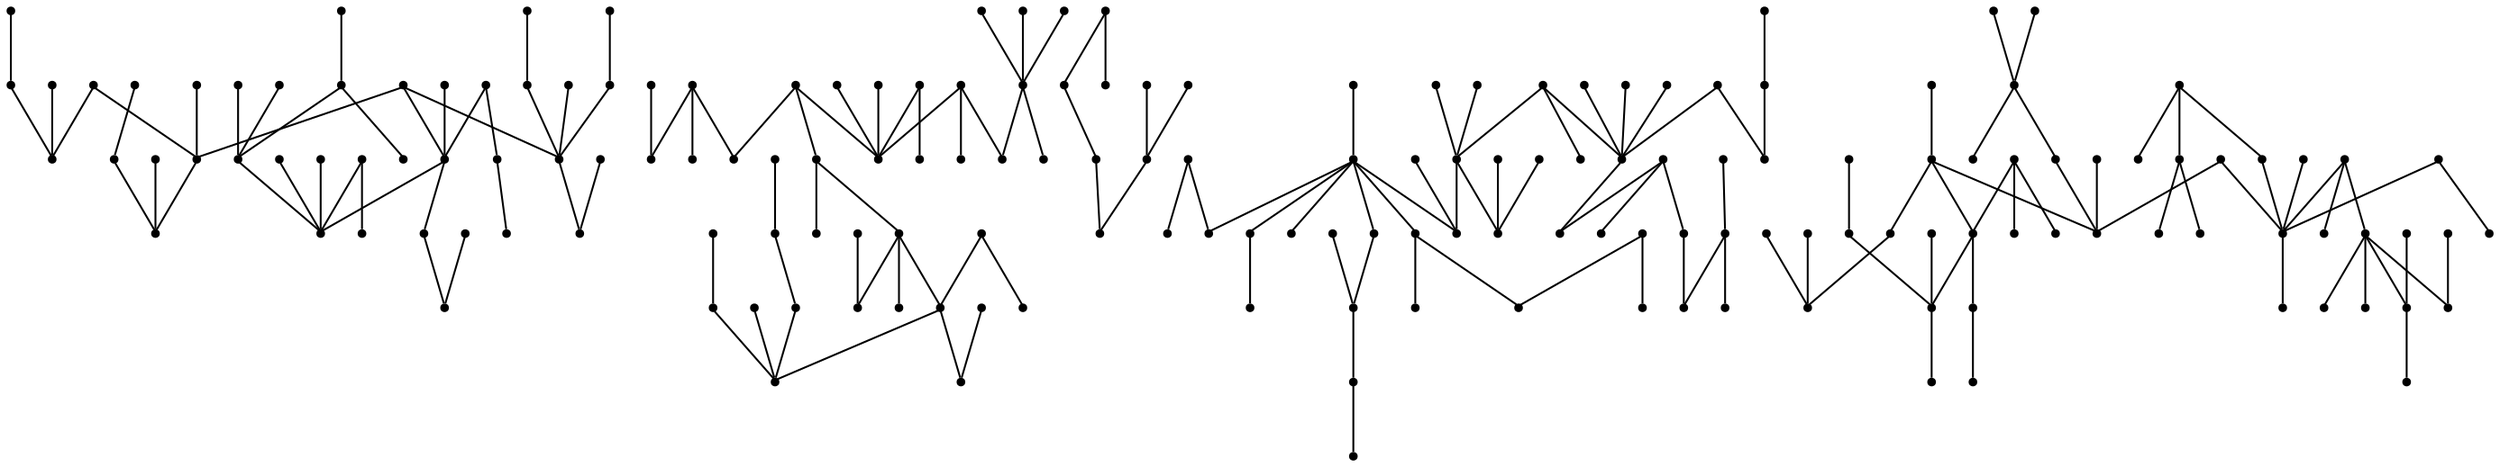graph {
  node [shape=point,comment="{\"directed\":false,\"doi\":\"10.1007/978-3-642-36763-2_37\",\"figure\":\"5\"}"]

  v0 [pos="1185.9769437097596,813.0469896891798"]
  v1 [pos="1142.491359122267,831.8821989958523"]
  v2 [pos="1165.224397801431,931.870601801818"]
  v3 [pos="1112.6573554865563,927.6864658063113"]
  v4 [pos="1163.0895528247988,850.3613434164026"]
  v5 [pos="1109.3539892355357,855.8790614802645"]
  v6 [pos="1140.4607305154186,896.3804646005084"]
  v7 [pos="1191.4048478239174,893.9185806617844"]
  v8 [pos="1139.7425410269457,757.525412689595"]
  v9 [pos="1096.337250126063,786.5884976208156"]
  v10 [pos="1135.010939691123,1028.5602457784387"]
  v11 [pos="1076.631448854903,1010.2876692269066"]
  v12 [pos="1125.7116328488814,988.2839466312051"]
  v13 [pos="1071.8060496050673,972.4897870785617"]
  v14 [pos="1123.19835138417,967.484593879803"]
  v15 [pos="1177.094502346653,979.4451183124297"]
  v16 [pos="1120.4911434877731,1094.3888027365902"]
  v17 [pos="1092.355268612458,1053.3654477275145"]
  v18 [pos="1120.0209609647561,1045.2723875995491"]
  v19 [pos="1115.5960280674913,798.9488677546542"]
  v20 [pos="1067.5498797852456,818.9271633028043"]
  v21 [pos="1106.236023779112,997.6022336947544"]
  v22 [pos="1101.344089566699,727.6537339389386"]
  v23 [pos="1061.8989411874022,761.6385837037797"]
  v24 [pos="1092.9014183793834,901.4571473873058"]
  v25 [pos="1047.5479716856523,925.4112623728884"]
  v26 [pos="1138.8512938304068,1076.8276405845068"]
  v27 [pos="1090.6998952858198,947.9814330453067"]
  v28 [pos="1088.464905885476,923.7025070161824"]
  v29 [pos="1082.6357878348979,839.2554510169008"]
  v30 [pos="1034.4582874797468,863.1635277887942"]
  v31 [pos="1071.1149958197157,864.4719287347447"]
  v32 [pos="1057.0923587821108,693.339749099436"]
  v33 [pos="1032.373451090813,714.2891711661784"]
  v34 [pos="1083.7647348833978,661.0929054900537"]
  v35 [pos="1040.3333421719512,1104.6029273062898"]
  v36 [pos="1070.6729351742595,1145.30961062452"]
  v37 [pos="1010.9257158269033,1064.3797724091814"]
  v38 [pos="1007.9058270090763,728.1537954202254"]
  v39 [pos="1030.2969494664956,1055.5534074742227"]
  v40 [pos="1068.629836232565,1091.1007586020055"]
  v41 [pos="1025.2818706974792,818.4477045580304"]
  v42 [pos="995.7220553679853,850.0406020492092"]
  v43 [pos="1018.5728941745328,780.529003893098"]
  v44 [pos="975.6992785447724,798.8196555305983"]
  v45 [pos="1051.5800254111132,741.8144271473179"]
  v46 [pos="1016.4547187271335,986.9086503802808"]
  v47 [pos="977.3390321407744,977.5445794578142"]
  v48 [pos="1015.9115911076835,940.2510828218759"]
  v49 [pos="984.8944644534663,921.3812653690703"]
  v50 [pos="1013.6193081536215,898.8568785555693"]
  v51 [pos="971.1251469984583,888.4758972555929"]
  v52 [pos="1008.1529114242505,639.1934683507754"]
  v53 [pos="983.1806841503559,679.4458740466362"]
  v54 [pos="989.2600996360554,708.3174298347192"]
  v55 [pos="1005.3217000451255,1006.8579494844499"]
  v56 [pos="1003.6861456435103,875.2779368583376"]
  v57 [pos="1002.4935744376332,1148.5478012238389"]
  v58 [pos="1022.7206484301842,1190.3629626374136"]
  v59 [pos="990.427602923926,1090.3799171788282"]
  v60 [pos="973.9438244185799,1038.7214804527848"]
  v61 [pos="983.025409394277,1170.8595474481458"]
  v62 [pos="976.0505793297302,1116.613305274182"]
  v63 [pos="981.9329189879542,631.3463692871051"]
  v64 [pos="949.2562834368694,1006.7452703205587"]
  v65 [pos="1011.7711218180518,1085.9958583327157"]
  v66 [pos="939.8692706936833,1078.9321719660766"]
  v67 [pos="968.0239465075033,1076.5860035513315"]
  v68 [pos="967.8352690688015,754.5415768620394"]
  v69 [pos="935.2993383417561,778.5496150592355"]
  v70 [pos="966.8345246974166,832.7167528991811"]
  v71 [pos="955.3179159705821,864.176114135184"]
  v72 [pos="952.7629288707099,738.6222747616882"]
  v73 [pos="950.4029180011199,950.8653074475593"]
  v74 [pos="927.0308700973388,966.9512119234153"]
  v75 [pos="942.3919049095292,1041.3843205583748"]
  v76 [pos="946.2447293836588,1130.950027881795"]
  v77 [pos="923.208298910042,1113.9962490275093"]
  v78 [pos="935.3201434412185,727.603880403673"]
  v79 [pos="941.4871057674691,672.1863345057393"]
  v80 [pos="931.4016906487543,815.5640845105496"]
  v81 [pos="890.2929137083995,813.4595531289799"]
  v82 [pos="924.8000798913819,997.7146585038738"]
  v83 [pos="923.7910007553805,1158.856784226233"]
  v84 [pos="926.756681791122,1206.6154694887746"]
  v85 [pos="910.9161117047803,755.4915919345754"]
  v86 [pos="911.858449099693,701.5411643601724"]
  v87 [pos="887.1573243603823,728.8873545819906"]
  v88 [pos="909.2305487154665,872.119104947809"]
  v89 [pos="886.1315756951482,887.1466392183578"]
  v90 [pos="894.3072481060308,647.7949836674954"]
  v91 [pos="874.9610187602877,698.6198998064708"]
  v92 [pos="883.1252706349212,778.7413985571454"]
  v93 [pos="856.4716795661,799.4156087608401"]
  v94 [pos="887.1614599306118,975.1152370327027"]
  v95 [pos="890.3387867258684,1011.2793984820117"]
  v96 [pos="829.3948606024057,980.2326006858088"]
  v97 [pos="886.4933108419159,1170.563732848585"]
  v98 [pos="880.1553904047928,1115.213082255625"]
  v99 [pos="878.5552746588367,853.3202524763254"]
  v100 [pos="884.1593540647718,919.8185096513565"]
  v101 [pos="866.1880109478698,955.4452194679296"]
  v102 [pos="880.6140569553246,1069.3638541618839"]
  v103 [pos="875.7616015325642,639.7561011059158"]
  v104 [pos="840.906283960414,655.1918747851446"]
  v105 [pos="865.9920485431483,1167.9174258031594"]
  v106 [pos="864.8662190783599,1017.6263131018219"]
  v107 [pos="830.2610716930167,1064.829726000431"]
  v108 [pos="856.6676419708214,1065.692497386252"]
  v109 [pos="856.5174889594115,868.8727749957936"]
  v110 [pos="815.2137994129317,781.1666713059085"]
  v111 [pos="845.5971658355153,744.8857610163602"]
  v112 [pos="833.1183371645876,763.0344826912167"]
  v113 [pos="856.1380981089716,642.1480533795777"]
  v114 [pos="838.3835861204109,914.0217644028704"]
  v115 [pos="810.0506672296987,886.8215738200443"]
  v116 [pos="835.7619209036073,1110.3747457871432"]
  v117 [pos="831.8924905244024,1167.709109245085"]
  v118 [pos="812.2282994521671,1161.3581249489268"]
  v119 [pos="834.5277394988059,947.5439428378738"]
  v120 [pos="808.082581169552,1106.5001754460457"]
  v121 [pos="789.060548717724,1075.6815179829414"]
  v122 [pos="806.3104575141267,994.4016876016565"]
  v123 [pos="827.9187801512563,697.4488504372723"]
  v124 [pos="827.7186185521479,1018.5887915581743"]
  v125 [pos="783.6941691637498,783.7005535422147"]
  v126 [pos="787.135186279256,741.7185353983632"]
  v127 [pos="804.3226161531143,846.0981030868776"]
  v128 [pos="781.0005768370315,1157.415880341367"]
  v129 [pos="806.5200036764483,730.1001181337583"]
  v130 [pos="784.953418486558,677.9080450965553"]
  v131 [pos="804.2058658243272,1022.0726888670165"]
  v132 [pos="746.4881616610655,1117.63428532804"]
  v133 [pos="786.8089534123046,962.1212691624015"]
  v134 [pos="739.2173520164005,969.2849169543438"]
  v135 [pos="786.0052212442381,987.6378855109263"]
  v136 [pos="783.9662578727732,861.7757681540535"]
  v137 [pos="773.8329337635535,891.651516581058"]
  v138 [pos="772.2619578816759,1017.0428232553968"]
  v139 [pos="733.6758151571669,1053.0154555615682"]
  v140 [pos="744.2542856834757,1013.9882768012911"]
  v141 [pos="766.7705568584558,1125.4605273004258"]
  v142 [pos="764.9400262265583,845.0397328815704"]
  v143 [pos="733.1702257905697,816.3808176826817"]
  v144 [pos="718.2428532350617,830.3665148080879"]
  v145 [pos="761.9753949894135,914.6886826144338"]
  v146 [pos="718.1886454529765,911.1712104757188"]
  v147 [pos="723.589413864013,931.9537758121845"]
  v148 [pos="755.2788888013131,694.0483814935685"]
  v149 [pos="753.7986727799341,873.9901386488999"]
  v150 [pos="708.8120670716004,861.4089885731707"]
  v151 [pos="751.8670751740431,734.321644280714"]
  v152 [pos="744.3491174900464,1092.13420203968"]
  v153 [pos="716.5676609834006,1018.7307215208183"]
  v154 [pos="743.2619397008647,781.558377654424"]
  v155 [pos="741.5731636916034,752.0130678702867"]
  v156 [pos="662.6652430414159,818.4352411742141"]
  v157 [pos="671.4393006524306,797.8276719207215"]
  v158 [pos="677.6062629786811,881.662241629597"]
  v159 [pos="662.1941061560383,901.6115407337661"]
  v160 [pos="659.4306226924414,922.6983143772608"]
  v161 [pos="675.9592244166595,939.4300256186239"]
  v162 [pos="707.6528985483465,713.5182218529637"]
  v163 [pos="707.4684203040314,1124.9729292029556"]
  v164 [pos="704.579851747031,764.6598096827843"]
  v165 [pos="693.1549254309768,981.8037501109909"]
  v166 [pos="692.0208248257295,1035.1706878389687"]
  v167 [pos="645.8041732828235,1047.3685252736507"]
  v168 [pos="625.777197265224,882.51661930795"]
  v169 [pos="664.3884079077395,739.3807606910866"]
  v170 [pos="659.7631543509729,1070.1805873340159"]
  v171 [pos="644.6366699949533,996.080937804838"]
  v172 [pos="632.7572763227543,858.7293610526442"]
  v173 [pos="625.8022015590732,949.5108682879196"]

  v0 -- v1 [id="-1",pos="1185.9769437097596,813.0469896891798 1142.491359122267,831.8821989958523 1142.491359122267,831.8821989958523 1142.491359122267,831.8821989958523"]
  v173 -- v161 [id="-2",pos="625.8022015590732,949.5108682879196 675.9592244166595,939.4300256186239 675.9592244166595,939.4300256186239 675.9592244166595,939.4300256186239"]
  v172 -- v158 [id="-3",pos="632.7572763227543,858.7293610526442 677.6062629786811,881.662241629597 677.6062629786811,881.662241629597 677.6062629786811,881.662241629597"]
  v171 -- v165 [id="-4",pos="644.6366699949533,996.080937804838 693.1549254309768,981.8037501109909 693.1549254309768,981.8037501109909 693.1549254309768,981.8037501109909"]
  v170 -- v166 [id="-5",pos="659.7631543509729,1070.1805873340159 692.0208248257295,1035.1706878389687 692.0208248257295,1035.1706878389687 692.0208248257295,1035.1706878389687"]
  v169 -- v164 [id="-6",pos="664.3884079077395,739.3807606910866 704.579851747031,764.6598096827843 704.579851747031,764.6598096827843 704.579851747031,764.6598096827843"]
  v158 -- v168 [id="-7",pos="677.6062629786811,881.662241629597 625.777197265224,882.51661930795 625.777197265224,882.51661930795 625.777197265224,882.51661930795"]
  v166 -- v167 [id="-8",pos="692.0208248257295,1035.1706878389687 645.8041732828235,1047.3685252736507 645.8041732828235,1047.3685252736507 645.8041732828235,1047.3685252736507"]
  v166 -- v153 [id="-9",pos="692.0208248257295,1035.1706878389687 716.5676609834006,1018.7307215208183 716.5676609834006,1018.7307215208183 716.5676609834006,1018.7307215208183"]
  v165 -- v134 [id="-10",pos="693.1549254309768,981.8037501109909 739.2173520164005,969.2849169543438 739.2173520164005,969.2849169543438 739.2173520164005,969.2849169543438"]
  v164 -- v154 [id="-11",pos="704.579851747031,764.6598096827843 743.2619397008647,781.558377654424 743.2619397008647,781.558377654424 743.2619397008647,781.558377654424"]
  v163 -- v152 [id="-12",pos="707.4684203040314,1124.9729292029556 744.3491174900464,1092.13420203968 744.3491174900464,1092.13420203968 744.3491174900464,1092.13420203968"]
  v162 -- v155 [id="-13",pos="707.6528985483465,713.5182218529637 741.5731636916034,752.0130678702867 741.5731636916034,752.0130678702867 741.5731636916034,752.0130678702867"]
  v146 -- v161 [id="-14",pos="718.1886454529765,911.1712104757188 675.9592244166595,939.4300256186239 675.9592244166595,939.4300256186239 675.9592244166595,939.4300256186239"]
  v146 -- v160 [id="-15",pos="718.1886454529765,911.1712104757188 659.4306226924414,922.6983143772608 659.4306226924414,922.6983143772608 659.4306226924414,922.6983143772608"]
  v146 -- v159 [id="-16",pos="718.1886454529765,911.1712104757188 662.1941061560383,901.6115407337661 662.1941061560383,901.6115407337661 662.1941061560383,901.6115407337661"]
  v146 -- v158 [id="-17",pos="718.1886454529765,911.1712104757188 677.6062629786811,881.662241629597 677.6062629786811,881.662241629597 677.6062629786811,881.662241629597"]
  v144 -- v157 [id="-18",pos="718.2428532350617,830.3665148080879 671.4393006524306,797.8276719207215 671.4393006524306,797.8276719207215 671.4393006524306,797.8276719207215"]
  v144 -- v156 [id="-19",pos="718.2428532350617,830.3665148080879 662.6652430414159,818.4352411742141 662.6652430414159,818.4352411742141 662.6652430414159,818.4352411742141"]
  v155 -- v125 [id="-20",pos="741.5731636916034,752.0130678702867 783.6941691637498,783.7005535422147 783.6941691637498,783.7005535422147 783.6941691637498,783.7005535422147"]
  v154 -- v125 [id="-21",pos="743.2619397008647,781.558377654424 783.6941691637498,783.7005535422147 783.6941691637498,783.7005535422147 783.6941691637498,783.7005535422147"]
  v140 -- v153 [id="-22",pos="744.2542856834757,1013.9882768012911 716.5676609834006,1018.7307215208183 716.5676609834006,1018.7307215208183 716.5676609834006,1018.7307215208183"]
  v152 -- v121 [id="-23",pos="744.3491174900464,1092.13420203968 789.060548717724,1075.6815179829414 789.060548717724,1075.6815179829414 789.060548717724,1075.6815179829414"]
  v151 -- v125 [id="-24",pos="751.8670751740431,734.321644280714 783.6941691637498,783.7005535422147 783.6941691637498,783.7005535422147 783.6941691637498,783.7005535422147"]
  v149 -- v115 [id="-25",pos="753.7986727799341,873.9901386488999 810.0506672296987,886.8215738200443 810.0506672296987,886.8215738200443 810.0506672296987,886.8215738200443"]
  v149 -- v150 [id="-26",pos="753.7986727799341,873.9901386488999 708.8120670716004,861.4089885731707 708.8120670716004,861.4089885731707 708.8120670716004,861.4089885731707"]
  v148 -- v126 [id="-27",pos="755.2788888013131,694.0483814935685 787.135186279256,741.7185353983632 787.135186279256,741.7185353983632 787.135186279256,741.7185353983632"]
  v145 -- v147 [id="-28",pos="761.9753949894135,914.6886826144338 723.589413864013,931.9537758121845 723.589413864013,931.9537758121845 723.589413864013,931.9537758121845"]
  v145 -- v146 [id="-29",pos="761.9753949894135,914.6886826144338 718.1886454529765,911.1712104757188 718.1886454529765,911.1712104757188 718.1886454529765,911.1712104757188"]
  v145 -- v115 [id="-30",pos="761.9753949894135,914.6886826144338 810.0506672296987,886.8215738200443 810.0506672296987,886.8215738200443 810.0506672296987,886.8215738200443"]
  v142 -- v136 [id="-31",pos="764.9400262265583,845.0397328815704 783.9662578727732,861.7757681540535 783.9662578727732,861.7757681540535 783.9662578727732,861.7757681540535"]
  v136 -- v115 [id="-32",pos="783.9662578727732,861.7757681540535 810.0506672296987,886.8215738200443 810.0506672296987,886.8215738200443 810.0506672296987,886.8215738200443"]
  v142 -- v144 [id="-33",pos="764.9400262265583,845.0397328815704 718.2428532350617,830.3665148080879 718.2428532350617,830.3665148080879 718.2428532350617,830.3665148080879"]
  v142 -- v143 [id="-34",pos="764.9400262265583,845.0397328815704 733.1702257905697,816.3808176826817 733.1702257905697,816.3808176826817 733.1702257905697,816.3808176826817"]
  v141 -- v121 [id="-35",pos="766.7705568584558,1125.4605273004258 789.060548717724,1075.6815179829414 789.060548717724,1075.6815179829414 789.060548717724,1075.6815179829414"]
  v138 -- v122 [id="-36",pos="772.2619578816759,1017.0428232553968 806.3104575141267,994.4016876016565 806.3104575141267,994.4016876016565 806.3104575141267,994.4016876016565"]
  v138 -- v140 [id="-37",pos="772.2619578816759,1017.0428232553968 744.2542856834757,1013.9882768012911 744.2542856834757,1013.9882768012911 744.2542856834757,1013.9882768012911"]
  v138 -- v139 [id="-38",pos="772.2619578816759,1017.0428232553968 733.6758151571669,1053.0154555615682 733.6758151571669,1053.0154555615682 733.6758151571669,1053.0154555615682"]
  v137 -- v115 [id="-39",pos="773.8329337635535,891.651516581058 810.0506672296987,886.8215738200443 810.0506672296987,886.8215738200443 810.0506672296987,886.8215738200443"]
  v135 -- v96 [id="-41",pos="786.0052212442381,987.6378855109263 829.3948606024057,980.2326006858088 829.3948606024057,980.2326006858088 829.3948606024057,980.2326006858088"]
  v133 -- v134 [id="-42",pos="786.8089534123046,962.1212691624015 739.2173520164005,969.2849169543438 739.2173520164005,969.2849169543438 739.2173520164005,969.2849169543438"]
  v133 -- v96 [id="-43",pos="786.8089534123046,962.1212691624015 829.3948606024057,980.2326006858088 829.3948606024057,980.2326006858088 829.3948606024057,980.2326006858088"]
  v121 -- v132 [id="-44",pos="789.060548717724,1075.6815179829414 746.4881616610655,1117.63428532804 746.4881616610655,1117.63428532804 746.4881616610655,1117.63428532804"]
  v131 -- v96 [id="-45",pos="804.2058658243272,1022.0726888670165 829.3948606024057,980.2326006858088 829.3948606024057,980.2326006858088 829.3948606024057,980.2326006858088"]
  v129 -- v130 [id="-46",pos="806.5200036764483,730.1001181337583 784.953418486558,677.9080450965553 784.953418486558,677.9080450965553 784.953418486558,677.9080450965553"]
  v129 -- v110 [id="-47",pos="806.5200036764483,730.1001181337583 815.2137994129317,781.1666713059085 815.2137994129317,781.1666713059085 815.2137994129317,781.1666713059085"]
  v120 -- v128 [id="-48",pos="808.082581169552,1106.5001754460457 781.0005768370315,1157.415880341367 781.0005768370315,1157.415880341367 781.0005768370315,1157.415880341367"]
  v115 -- v127 [id="-49",pos="810.0506672296987,886.8215738200443 804.3226161531143,846.0981030868776 804.3226161531143,846.0981030868776 804.3226161531143,846.0981030868776"]
  v110 -- v126 [id="-50",pos="815.2137994129317,781.1666713059085 787.135186279256,741.7185353983632 787.135186279256,741.7185353983632 787.135186279256,741.7185353983632"]
  v110 -- v125 [id="-51",pos="815.2137994129317,781.1666713059085 783.6941691637498,783.7005535422147 783.6941691637498,783.7005535422147 783.6941691637498,783.7005535422147"]
  v124 -- v96 [id="-52",pos="827.7186185521479,1018.5887915581743 829.3948606024057,980.2326006858088 829.3948606024057,980.2326006858088 829.3948606024057,980.2326006858088"]
  v123 -- v111 [id="-53",pos="827.9187801512563,697.4488504372723 845.5971658355153,744.8857610163602 845.5971658355153,744.8857610163602 845.5971658355153,744.8857610163602"]
  v96 -- v122 [id="-54",pos="829.3948606024057,980.2326006858088 806.3104575141267,994.4016876016565 806.3104575141267,994.4016876016565 806.3104575141267,994.4016876016565"]
  v107 -- v121 [id="-55",pos="830.2610716930167,1064.829726000431 789.060548717724,1075.6815179829414 789.060548717724,1075.6815179829414 789.060548717724,1075.6815179829414"]
  v107 -- v120 [id="-56",pos="830.2610716930167,1064.829726000431 808.082581169552,1106.5001754460457 808.082581169552,1106.5001754460457 808.082581169552,1106.5001754460457"]
  v119 -- v101 [id="-57",pos="834.5277394988059,947.5439428378738 866.1880109478698,955.4452194679296 866.1880109478698,955.4452194679296 866.1880109478698,955.4452194679296"]
  v116 -- v118 [id="-58",pos="835.7619209036073,1110.3747457871432 812.2282994521671,1161.3581249489268 812.2282994521671,1161.3581249489268 812.2282994521671,1161.3581249489268"]
  v116 -- v117 [id="-59",pos="835.7619209036073,1110.3747457871432 831.8924905244024,1167.709109245085 831.8924905244024,1167.709109245085 831.8924905244024,1167.709109245085"]
  v116 -- v107 [id="-60",pos="835.7619209036073,1110.3747457871432 830.2610716930167,1064.829726000431 830.2610716930167,1064.829726000431 830.2610716930167,1064.829726000431"]
  v114 -- v101 [id="-61",pos="838.3835861204109,914.0217644028704 866.1880109478698,955.4452194679296 866.1880109478698,955.4452194679296 866.1880109478698,955.4452194679296"]
  v114 -- v115 [id="-62",pos="838.3835861204109,914.0217644028704 810.0506672296987,886.8215738200443 810.0506672296987,886.8215738200443 810.0506672296987,886.8215738200443"]
  v113 -- v91 [id="-63",pos="856.1380981089716,642.1480533795777 874.9610187602877,698.6198998064708 874.9610187602877,698.6198998064708 874.9610187602877,698.6198998064708"]
  v93 -- v112 [id="-64",pos="856.4716795661,799.4156087608401 833.1183371645876,763.0344826912167 833.1183371645876,763.0344826912167 833.1183371645876,763.0344826912167"]
  v93 -- v111 [id="-65",pos="856.4716795661,799.4156087608401 845.5971658355153,744.8857610163602 845.5971658355153,744.8857610163602 845.5971658355153,744.8857610163602"]
  v93 -- v110 [id="-66",pos="856.4716795661,799.4156087608401 815.2137994129317,781.1666713059085 815.2137994129317,781.1666713059085 815.2137994129317,781.1666713059085"]
  v109 -- v89 [id="-67",pos="856.5174889594115,868.8727749957936 886.1315756951482,887.1466392183578 886.1315756951482,887.1466392183578 886.1315756951482,887.1466392183578"]
  v108 -- v106 [id="-68",pos="856.6676419708214,1065.692497386252 864.8662190783599,1017.6263131018219 864.8662190783599,1017.6263131018219 864.8662190783599,1017.6263131018219"]
  v106 -- v102 [id="-69",pos="864.8662190783599,1017.6263131018219 880.6140569553246,1069.3638541618839 880.6140569553246,1069.3638541618839 880.6140569553246,1069.3638541618839"]
  v106 -- v107 [id="-70",pos="864.8662190783599,1017.6263131018219 830.2610716930167,1064.829726000431 830.2610716930167,1064.829726000431 830.2610716930167,1064.829726000431"]
  v106 -- v101 [id="-71",pos="864.8662190783599,1017.6263131018219 866.1880109478698,955.4452194679296 866.1880109478698,955.4452194679296 866.1880109478698,955.4452194679296"]
  v105 -- v98 [id="-72",pos="865.9920485431483,1167.9174258031594 880.1553904047928,1115.213082255625 880.1553904047928,1115.213082255625 880.1553904047928,1115.213082255625"]
  v91 -- v104 [id="-73",pos="874.9610187602877,698.6198998064708 840.906283960414,655.1918747851446 840.906283960414,655.1918747851446 840.906283960414,655.1918747851446"]
  v91 -- v87 [id="-74",pos="874.9610187602877,698.6198998064708 887.1573243603823,728.8873545819906 887.1573243603823,728.8873545819906 887.1573243603823,728.8873545819906"]
  v103 -- v91 [id="-75",pos="875.7616015325642,639.7561011059158 874.9610187602877,698.6198998064708 874.9610187602877,698.6198998064708 874.9610187602877,698.6198998064708"]
  v102 -- v98 [id="-76",pos="880.6140569553246,1069.3638541618839 880.1553904047928,1115.213082255625 880.1553904047928,1115.213082255625 880.1553904047928,1115.213082255625"]
  v100 -- v101 [id="-77",pos="884.1593540647718,919.8185096513565 866.1880109478698,955.4452194679296 866.1880109478698,955.4452194679296 866.1880109478698,955.4452194679296"]
  v89 -- v100 [id="-78",pos="886.1315756951482,887.1466392183578 884.1593540647718,919.8185096513565 884.1593540647718,919.8185096513565 884.1593540647718,919.8185096513565"]
  v89 -- v99 [id="-79",pos="886.1315756951482,887.1466392183578 878.5552746588367,853.3202524763254 878.5552746588367,853.3202524763254 878.5552746588367,853.3202524763254"]
  v97 -- v98 [id="-80",pos="886.4933108419159,1170.563732848585 880.1553904047928,1115.213082255625 880.1553904047928,1115.213082255625 880.1553904047928,1115.213082255625"]
  v94 -- v74 [id="-81",pos="887.1614599306118,975.1152370327027 927.0308700973388,966.9512119234153 927.0308700973388,966.9512119234153 927.0308700973388,966.9512119234153"]
  v94 -- v96 [id="-82",pos="887.1614599306118,975.1152370327027 829.3948606024057,980.2326006858088 829.3948606024057,980.2326006858088 829.3948606024057,980.2326006858088"]
  v94 -- v95 [id="-83",pos="887.1614599306118,975.1152370327027 890.3387867258684,1011.2793984820117 890.3387867258684,1011.2793984820117 890.3387867258684,1011.2793984820117"]
  v81 -- v93 [id="-84",pos="890.2929137083995,813.4595531289799 856.4716795661,799.4156087608401 856.4716795661,799.4156087608401 856.4716795661,799.4156087608401"]
  v81 -- v92 [id="-85",pos="890.2929137083995,813.4595531289799 883.1252706349212,778.7413985571454 883.1252706349212,778.7413985571454 883.1252706349212,778.7413985571454"]
  v90 -- v91 [id="-86",pos="894.3072481060308,647.7949836674954 874.9610187602877,698.6198998064708 874.9610187602877,698.6198998064708 874.9610187602877,698.6198998064708"]
  v88 -- v89 [id="-87",pos="909.2305487154665,872.119104947809 886.1315756951482,887.1466392183578 886.1315756951482,887.1466392183578 886.1315756951482,887.1466392183578"]
  v85 -- v69 [id="-88",pos="910.9161117047803,755.4915919345754 935.2993383417561,778.5496150592355 935.2993383417561,778.5496150592355 935.2993383417561,778.5496150592355"]
  v85 -- v87 [id="-89",pos="910.9161117047803,755.4915919345754 887.1573243603823,728.8873545819906 887.1573243603823,728.8873545819906 887.1573243603823,728.8873545819906"]
  v85 -- v86 [id="-90",pos="910.9161117047803,755.4915919345754 911.858449099693,701.5411643601724 911.858449099693,701.5411643601724 911.858449099693,701.5411643601724"]
  v83 -- v84 [id="-91",pos="923.7910007553805,1158.856784226233 926.756681791122,1206.6154694887746 926.756681791122,1206.6154694887746 926.756681791122,1206.6154694887746"]
  v83 -- v77 [id="-92",pos="923.7910007553805,1158.856784226233 923.208298910042,1113.9962490275093 923.208298910042,1113.9962490275093 923.208298910042,1113.9962490275093"]
  v82 -- v74 [id="-93",pos="924.8000798913819,997.7146585038738 927.0308700973388,966.9512119234153 927.0308700973388,966.9512119234153 927.0308700973388,966.9512119234153"]
  v74 -- v64 [id="-94",pos="927.0308700973388,966.9512119234153 949.2562834368694,1006.7452703205587 949.2562834368694,1006.7452703205587 949.2562834368694,1006.7452703205587"]
  v74 -- v47 [id="-95",pos="927.0308700973388,966.9512119234153 977.3390321407744,977.5445794578142 977.3390321407744,977.5445794578142 977.3390321407744,977.5445794578142"]
  v80 -- v69 [id="-96",pos="931.4016906487543,815.5640845105496 935.2993383417561,778.5496150592355 935.2993383417561,778.5496150592355 935.2993383417561,778.5496150592355"]
  v80 -- v44 [id="-97",pos="931.4016906487543,815.5640845105496 975.6992785447724,798.8196555305983 975.6992785447724,798.8196555305983 975.6992785447724,798.8196555305983"]
  v80 -- v81 [id="-98",pos="931.4016906487543,815.5640845105496 890.2929137083995,813.4595531289799 890.2929137083995,813.4595531289799 890.2929137083995,813.4595531289799"]
  v78 -- v69 [id="-99",pos="935.3201434412185,727.603880403673 935.2993383417561,778.5496150592355 935.2993383417561,778.5496150592355 935.2993383417561,778.5496150592355"]
  v78 -- v79 [id="-100",pos="935.3201434412185,727.603880403673 941.4871057674691,672.1863345057393 941.4871057674691,672.1863345057393 941.4871057674691,672.1863345057393"]
  v66 -- v77 [id="-101",pos="939.8692706936833,1078.9321719660766 923.208298910042,1113.9962490275093 923.208298910042,1113.9962490275093 923.208298910042,1113.9962490275093"]
  v66 -- v76 [id="-102",pos="939.8692706936833,1078.9321719660766 946.2447293836588,1130.950027881795 946.2447293836588,1130.950027881795 946.2447293836588,1130.950027881795"]
  v75 -- v64 [id="-103",pos="942.3919049095292,1041.3843205583748 949.2562834368694,1006.7452703205587 949.2562834368694,1006.7452703205587 949.2562834368694,1006.7452703205587"]
  v73 -- v74 [id="-104",pos="950.4029180011199,950.8653074475593 927.0308700973388,966.9512119234153 927.0308700973388,966.9512119234153 927.0308700973388,966.9512119234153"]
  v72 -- v69 [id="-105",pos="952.7629288707099,738.6222747616882 935.2993383417561,778.5496150592355 935.2993383417561,778.5496150592355 935.2993383417561,778.5496150592355"]
  v71 -- v51 [id="-106",pos="955.3179159705821,864.176114135184 971.1251469984583,888.4758972555929 971.1251469984583,888.4758972555929 971.1251469984583,888.4758972555929"]
  v70 -- v71 [id="-107",pos="966.8345246974166,832.7167528991811 955.3179159705821,864.176114135184 955.3179159705821,864.176114135184 955.3179159705821,864.176114135184"]
  v68 -- v69 [id="-108",pos="967.8352690688015,754.5415768620394 935.2993383417561,778.5496150592355 935.2993383417561,778.5496150592355 935.2993383417561,778.5496150592355"]
  v67 -- v62 [id="-109",pos="968.0239465075033,1076.5860035513315 976.0505793297302,1116.613305274182 976.0505793297302,1116.613305274182 976.0505793297302,1116.613305274182"]
  v51 -- v42 [id="-110",pos="971.1251469984583,888.4758972555929 995.7220553679853,850.0406020492092 995.7220553679853,850.0406020492092 995.7220553679853,850.0406020492092"]
  v60 -- v37 [id="-111",pos="973.9438244185799,1038.7214804527848 1010.9257158269033,1064.3797724091814 1010.9257158269033,1064.3797724091814 1010.9257158269033,1064.3797724091814"]
  v60 -- v67 [id="-112",pos="973.9438244185799,1038.7214804527848 968.0239465075033,1076.5860035513315 968.0239465075033,1076.5860035513315 968.0239465075033,1076.5860035513315"]
  v60 -- v66 [id="-113",pos="973.9438244185799,1038.7214804527848 939.8692706936833,1078.9321719660766 939.8692706936833,1078.9321719660766 939.8692706936833,1078.9321719660766"]
  v60 -- v39 [id="-114",pos="973.9438244185799,1038.7214804527848 1030.2969494664956,1055.5534074742227 1030.2969494664956,1055.5534074742227 1030.2969494664956,1055.5534074742227"]
  v60 -- v65 [id="-115",pos="973.9438244185799,1038.7214804527848 1011.7711218180518,1085.9958583327157 1011.7711218180518,1085.9958583327157 1011.7711218180518,1085.9958583327157"]
  v60 -- v64 [id="-116",pos="973.9438244185799,1038.7214804527848 949.2562834368694,1006.7452703205587 949.2562834368694,1006.7452703205587 949.2562834368694,1006.7452703205587"]
  v62 -- v57 [id="-117",pos="976.0505793297302,1116.613305274182 1002.4935744376332,1148.5478012238389 1002.4935744376332,1148.5478012238389 1002.4935744376332,1148.5478012238389"]
  v63 -- v53 [id="-118",pos="981.9329189879542,631.3463692871051 983.1806841503559,679.4458740466362 983.1806841503559,679.4458740466362 983.1806841503559,679.4458740466362"]
  v61 -- v62 [id="-119",pos="983.025409394277,1170.8595474481458 976.0505793297302,1116.613305274182 976.0505793297302,1116.613305274182 976.0505793297302,1116.613305274182"]
  v53 -- v54 [id="-120",pos="983.1806841503559,679.4458740466362 989.2600996360554,708.3174298347192 989.2600996360554,708.3174298347192 989.2600996360554,708.3174298347192"]
  v49 -- v51 [id="-121",pos="984.8944644534663,921.3812653690703 971.1251469984583,888.4758972555929 971.1251469984583,888.4758972555929 971.1251469984583,888.4758972555929"]
  v59 -- v60 [id="-122",pos="990.427602923926,1090.3799171788282 973.9438244185799,1038.7214804527848 973.9438244185799,1038.7214804527848 973.9438244185799,1038.7214804527848"]
  v57 -- v58 [id="-123",pos="1002.4935744376332,1148.5478012238389 1022.7206484301842,1190.3629626374136 1022.7206484301842,1190.3629626374136 1022.7206484301842,1190.3629626374136"]
  v56 -- v51 [id="-124",pos="1003.6861456435103,875.2779368583376 971.1251469984583,888.4758972555929 971.1251469984583,888.4758972555929 971.1251469984583,888.4758972555929"]
  v55 -- v47 [id="-125",pos="1005.3217000451255,1006.8579494844499 977.3390321407744,977.5445794578142 977.3390321407744,977.5445794578142 977.3390321407744,977.5445794578142"]
  v38 -- v54 [id="-126",pos="1007.9058270090763,728.1537954202254 989.2600996360554,708.3174298347192 989.2600996360554,708.3174298347192 989.2600996360554,708.3174298347192"]
  v52 -- v53 [id="-127",pos="1008.1529114242505,639.1934683507754 983.1806841503559,679.4458740466362 983.1806841503559,679.4458740466362 983.1806841503559,679.4458740466362"]
  v50 -- v51 [id="-128",pos="1013.6193081536215,898.8568785555693 971.1251469984583,888.4758972555929 971.1251469984583,888.4758972555929 971.1251469984583,888.4758972555929"]
  v50 -- v30 [id="-129",pos="1013.6193081536215,898.8568785555693 1034.4582874797468,863.1635277887942 1034.4582874797468,863.1635277887942 1034.4582874797468,863.1635277887942"]
  v50 -- v25 [id="-130",pos="1013.6193081536215,898.8568785555693 1047.5479716856523,925.4112623728884 1047.5479716856523,925.4112623728884 1047.5479716856523,925.4112623728884"]
  v48 -- v49 [id="-131",pos="1015.9115911076835,940.2510828218759 984.8944644534663,921.3812653690703 984.8944644534663,921.3812653690703 984.8944644534663,921.3812653690703"]
  v46 -- v47 [id="-132",pos="1016.4547187271335,986.9086503802808 977.3390321407744,977.5445794578142 977.3390321407744,977.5445794578142 977.3390321407744,977.5445794578142"]
  v43 -- v45 [id="-133",pos="1018.5728941745328,780.529003893098 1051.5800254111132,741.8144271473179 1051.5800254111132,741.8144271473179 1051.5800254111132,741.8144271473179"]
  v43 -- v44 [id="-134",pos="1018.5728941745328,780.529003893098 975.6992785447724,798.8196555305983 975.6992785447724,798.8196555305983 975.6992785447724,798.8196555305983"]
  v43 -- v23 [id="-135",pos="1018.5728941745328,780.529003893098 1061.8989411874022,761.6385837037797 1061.8989411874022,761.6385837037797 1061.8989411874022,761.6385837037797"]
  v41 -- v42 [id="-136",pos="1025.2818706974792,818.4477045580304 995.7220553679853,850.0406020492092 995.7220553679853,850.0406020492092 995.7220553679853,850.0406020492092"]
  v39 -- v40 [id="-137",pos="1030.2969494664956,1055.5534074742227 1068.629836232565,1091.1007586020055 1068.629836232565,1091.1007586020055 1068.629836232565,1091.1007586020055"]
  v33 -- v38 [id="-138",pos="1032.373451090813,714.2891711661784 1007.9058270090763,728.1537954202254 1007.9058270090763,728.1537954202254 1007.9058270090763,728.1537954202254"]
  v30 -- v20 [id="-139",pos="1034.4582874797468,863.1635277887942 1067.5498797852456,818.9271633028043 1067.5498797852456,818.9271633028043 1067.5498797852456,818.9271633028043"]
  v35 -- v37 [id="-140",pos="1040.3333421719512,1104.6029273062898 1010.9257158269033,1064.3797724091814 1010.9257158269033,1064.3797724091814 1010.9257158269033,1064.3797724091814"]
  v35 -- v36 [id="-141",pos="1040.3333421719512,1104.6029273062898 1070.6729351742595,1145.30961062452 1070.6729351742595,1145.30961062452 1070.6729351742595,1145.30961062452"]
  v25 -- v28 [id="-142",pos="1047.5479716856523,925.4112623728884 1088.464905885476,923.7025070161824 1088.464905885476,923.7025070161824 1088.464905885476,923.7025070161824"]
  v28 -- v3 [id="-143",pos="1088.464905885476,923.7025070161824 1112.6573554865563,927.6864658063113 1112.6573554865563,927.6864658063113 1112.6573554865563,927.6864658063113"]
  v25 -- v13 [id="-144",pos="1047.5479716856523,925.4112623728884 1071.8060496050673,972.4897870785617 1071.8060496050673,972.4897870785617 1071.8060496050673,972.4897870785617"]
  v32 -- v34 [id="-145",pos="1057.0923587821108,693.339749099436 1083.7647348833978,661.0929054900537 1083.7647348833978,661.0929054900537 1083.7647348833978,661.0929054900537"]
  v32 -- v33 [id="-146",pos="1057.0923587821108,693.339749099436 1032.373451090813,714.2891711661784 1032.373451090813,714.2891711661784 1032.373451090813,714.2891711661784"]
  v31 -- v5 [id="-147",pos="1071.1149958197157,864.4719287347447 1109.3539892355357,855.8790614802645 1109.3539892355357,855.8790614802645 1109.3539892355357,855.8790614802645"]
  v31 -- v30 [id="-148",pos="1071.1149958197157,864.4719287347447 1034.4582874797468,863.1635277887942 1034.4582874797468,863.1635277887942 1034.4582874797468,863.1635277887942"]
  v11 -- v13 [id="-149",pos="1076.631448854903,1010.2876692269066 1071.8060496050673,972.4897870785617 1071.8060496050673,972.4897870785617 1071.8060496050673,972.4897870785617"]
  v29 -- v30 [id="-150",pos="1082.6357878348979,839.2554510169008 1034.4582874797468,863.1635277887942 1034.4582874797468,863.1635277887942 1034.4582874797468,863.1635277887942"]
  v27 -- v25 [id="-152",pos="1090.6998952858198,947.9814330453067 1047.5479716856523,925.4112623728884 1047.5479716856523,925.4112623728884 1047.5479716856523,925.4112623728884"]
  v17 -- v11 [id="-153",pos="1092.355268612458,1053.3654477275145 1076.631448854903,1010.2876692269066 1076.631448854903,1010.2876692269066 1076.631448854903,1010.2876692269066"]
  v17 -- v26 [id="-154",pos="1092.355268612458,1053.3654477275145 1138.8512938304068,1076.8276405845068 1138.8512938304068,1076.8276405845068 1138.8512938304068,1076.8276405845068"]
  v24 -- v25 [id="-155",pos="1092.9014183793834,901.4571473873058 1047.5479716856523,925.4112623728884 1047.5479716856523,925.4112623728884 1047.5479716856523,925.4112623728884"]
  v24 -- v6 [id="-156",pos="1092.9014183793834,901.4571473873058 1140.4607305154186,896.3804646005084 1140.4607305154186,896.3804646005084 1140.4607305154186,896.3804646005084"]
  v9 -- v20 [id="-157",pos="1096.337250126063,786.5884976208156 1067.5498797852456,818.9271633028043 1067.5498797852456,818.9271633028043 1067.5498797852456,818.9271633028043"]
  v22 -- v23 [id="-158",pos="1101.344089566699,727.6537339389386 1061.8989411874022,761.6385837037797 1061.8989411874022,761.6385837037797 1061.8989411874022,761.6385837037797"]
  v21 -- v13 [id="-159",pos="1106.236023779112,997.6022336947544 1071.8060496050673,972.4897870785617 1071.8060496050673,972.4897870785617 1071.8060496050673,972.4897870785617"]
  v19 -- v20 [id="-160",pos="1115.5960280674913,798.9488677546542 1067.5498797852456,818.9271633028043 1067.5498797852456,818.9271633028043 1067.5498797852456,818.9271633028043"]
  v18 -- v11 [id="-161",pos="1120.0209609647561,1045.2723875995491 1076.631448854903,1010.2876692269066 1076.631448854903,1010.2876692269066 1076.631448854903,1010.2876692269066"]
  v16 -- v17 [id="-162",pos="1120.4911434877731,1094.3888027365902 1092.355268612458,1053.3654477275145 1092.355268612458,1053.3654477275145 1092.355268612458,1053.3654477275145"]
  v14 -- v15 [id="-163",pos="1123.19835138417,967.484593879803 1177.094502346653,979.4451183124297 1177.094502346653,979.4451183124297 1177.094502346653,979.4451183124297"]
  v14 -- v13 [id="-164",pos="1123.19835138417,967.484593879803 1071.8060496050673,972.4897870785617 1071.8060496050673,972.4897870785617 1071.8060496050673,972.4897870785617"]
  v12 -- v13 [id="-165",pos="1125.7116328488814,988.2839466312051 1071.8060496050673,972.4897870785617 1071.8060496050673,972.4897870785617 1071.8060496050673,972.4897870785617"]
  v10 -- v11 [id="-166",pos="1135.010939691123,1028.5602457784387 1076.631448854903,1010.2876692269066 1076.631448854903,1010.2876692269066 1076.631448854903,1010.2876692269066"]
  v8 -- v9 [id="-167",pos="1139.7425410269457,757.525412689595 1096.337250126063,786.5884976208156 1096.337250126063,786.5884976208156 1096.337250126063,786.5884976208156"]
  v6 -- v7 [id="-168",pos="1140.4607305154186,896.3804646005084 1191.4048478239174,893.9185806617844 1191.4048478239174,893.9185806617844 1191.4048478239174,893.9185806617844"]
  v1 -- v5 [id="-169",pos="1142.491359122267,831.8821989958523 1109.3539892355357,855.8790614802645 1109.3539892355357,855.8790614802645 1109.3539892355357,855.8790614802645"]
  v4 -- v5 [id="-170",pos="1163.0895528247988,850.3613434164026 1109.3539892355357,855.8790614802645 1109.3539892355357,855.8790614802645 1109.3539892355357,855.8790614802645"]
  v2 -- v3 [id="-171",pos="1165.224397801431,931.870601801818 1112.6573554865563,927.6864658063113 1112.6573554865563,927.6864658063113 1112.6573554865563,927.6864658063113"]
}